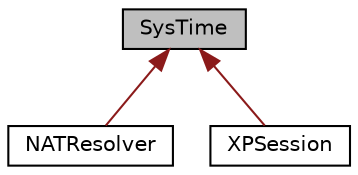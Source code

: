 digraph "SysTime"
{
  edge [fontname="Helvetica",fontsize="10",labelfontname="Helvetica",labelfontsize="10"];
  node [fontname="Helvetica",fontsize="10",shape=record];
  Node1 [label="SysTime",height=0.2,width=0.4,color="black", fillcolor="grey75", style="filled" fontcolor="black"];
  Node1 -> Node2 [dir="back",color="firebrick4",fontsize="10",style="solid",fontname="Helvetica"];
  Node2 [label="NATResolver",height=0.2,width=0.4,color="black", fillcolor="white", style="filled",URL="$classRNReplicaNet_1_1RNLobby_1_1NATResolver.html"];
  Node1 -> Node3 [dir="back",color="firebrick4",fontsize="10",style="solid",fontname="Helvetica"];
  Node3 [label="XPSession",height=0.2,width=0.4,color="black", fillcolor="white", style="filled",URL="$classRNReplicaNet_1_1XPSession.html"];
}
